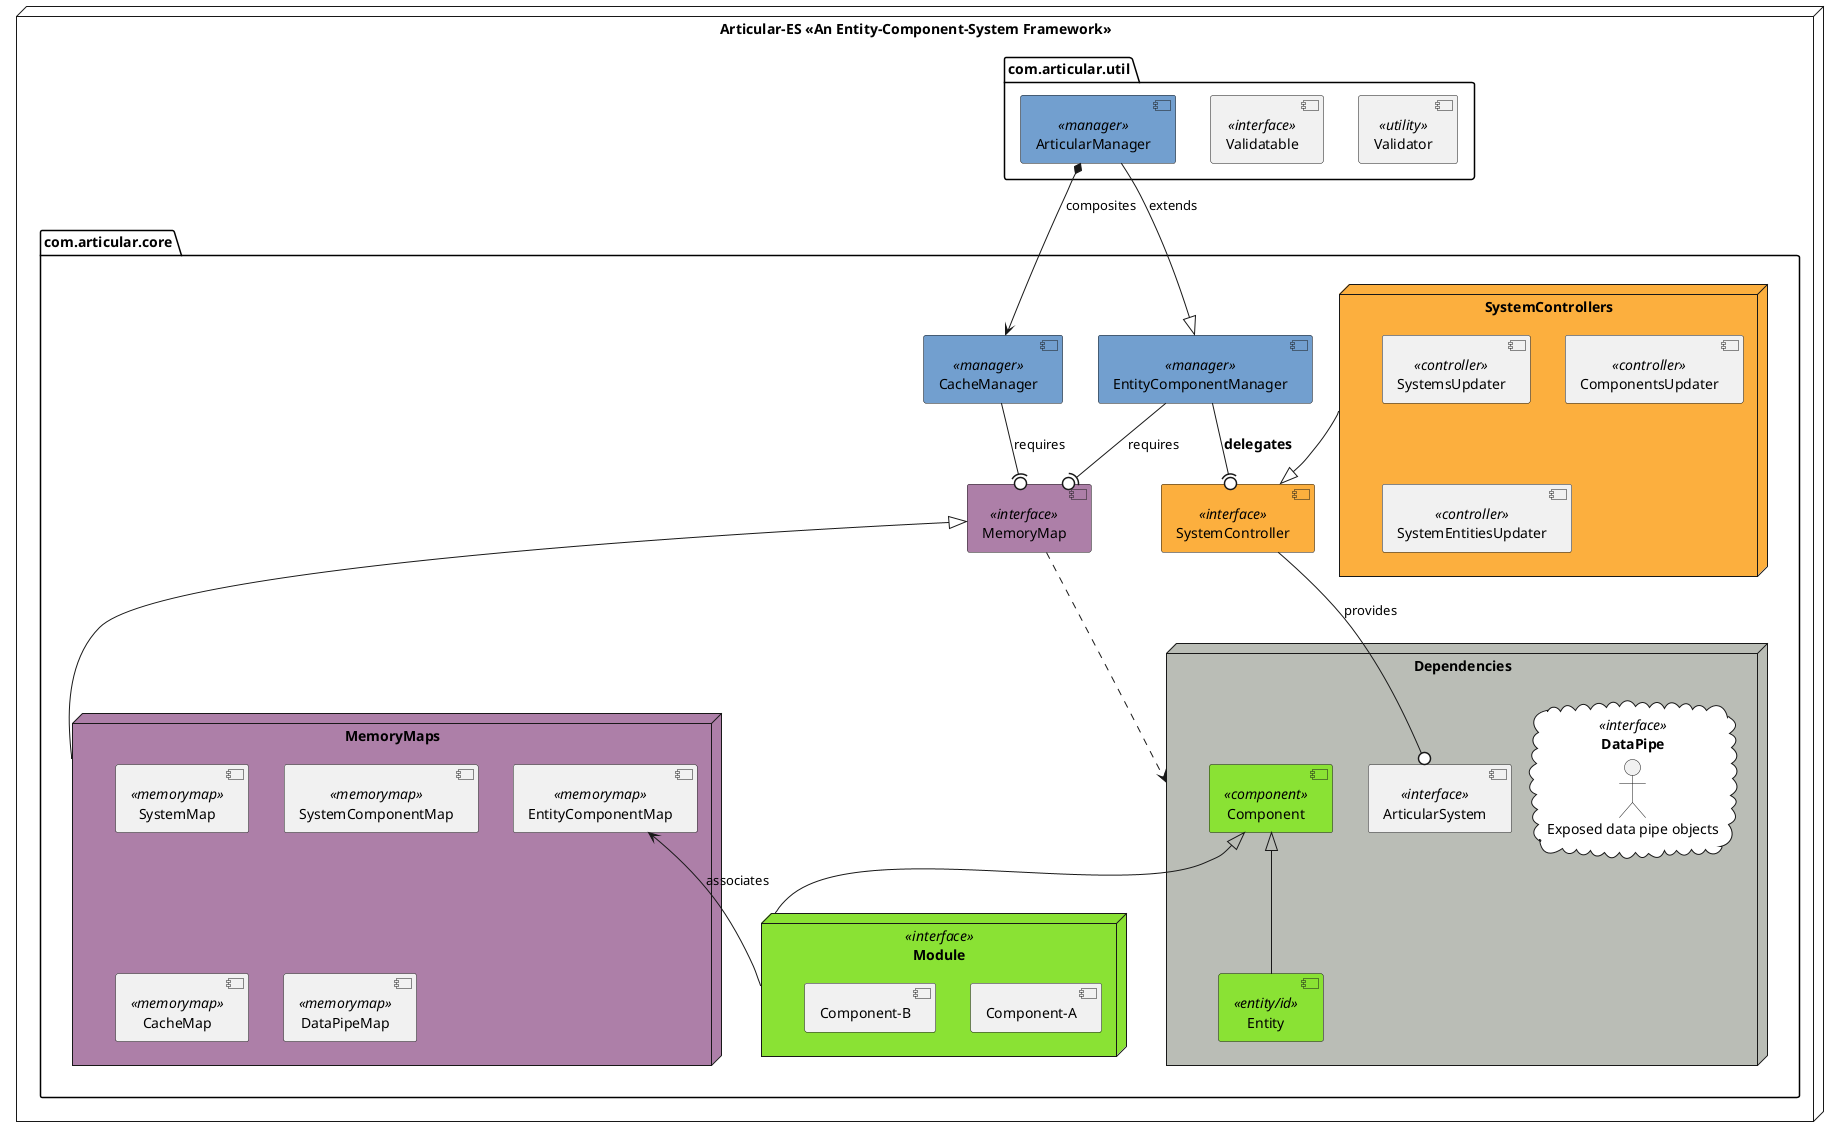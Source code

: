 @startuml
'https://plantuml.com/component-diagram

node "Articular-ES <<An Entity-Component-System Framework>>" {
    package "com.articular.core"
    package "com.articular.util"
}

package "com.articular.core" {
    [MemoryMap] <<interface>> #AD7FA8
    [SystemController] <<interface>> #FCAF3E
    [EntityComponentManager] <<manager>> #729FCF
    [CacheManager] <<manager>> #729FCF
    [EntityComponentManager] --(0 MemoryMap : requires
    [CacheManager] --(0 MemoryMap : requires
    [EntityComponentManager] --(0 SystemController : ===delegates

    node "Module" <<interface>> #8AE234 {
        [Component-A]
        [Component-B]
    }

    node "SystemControllers" #FCAF3E {
        [SystemsUpdater] <<controller>>
        [ComponentsUpdater] <<controller>>
        [SystemEntitiesUpdater] <<controller>>

        "SystemControllers" --|> [SystemController]
    }

    node "Dependencies" #BABDB6 {
        [ArticularSystem] <<interface>>
        [Component] <<component>> #8AE234
        [Entity] <<entity/id>> #8AE234

        [MemoryMap] ..> "Dependencies"
        [SystemController] --0 [ArticularSystem] : provides

        [Component] <|-- [Entity]
        [Component] <|-- [Module]

        cloud "DataPipe" <<interface>> #FFFFFF {
            "Exposed data pipe objects"
        }
    }

    node "MemoryMaps" #AD7FA8 {
        [MemoryMap] <|-- "MemoryMaps"

        [SystemMap] <<memorymap>>
        [EntityComponentMap] <<memorymap>>
        [SystemComponentMap] <<memorymap>>
        [CacheMap] <<memorymap>>
        [DataPipeMap] <<memorymap>>

        [EntityComponentMap] <-- [Module] : associates
    }
}

package "com.articular.util" {
    [Validator] <<utility>>
    [Validatable] <<interface>>
    [ArticularManager] <<manager>> #729FCF
    [ArticularManager] --|> [EntityComponentManager] : extends
    [ArticularManager] *--> [CacheManager] : composites
}

@enduml